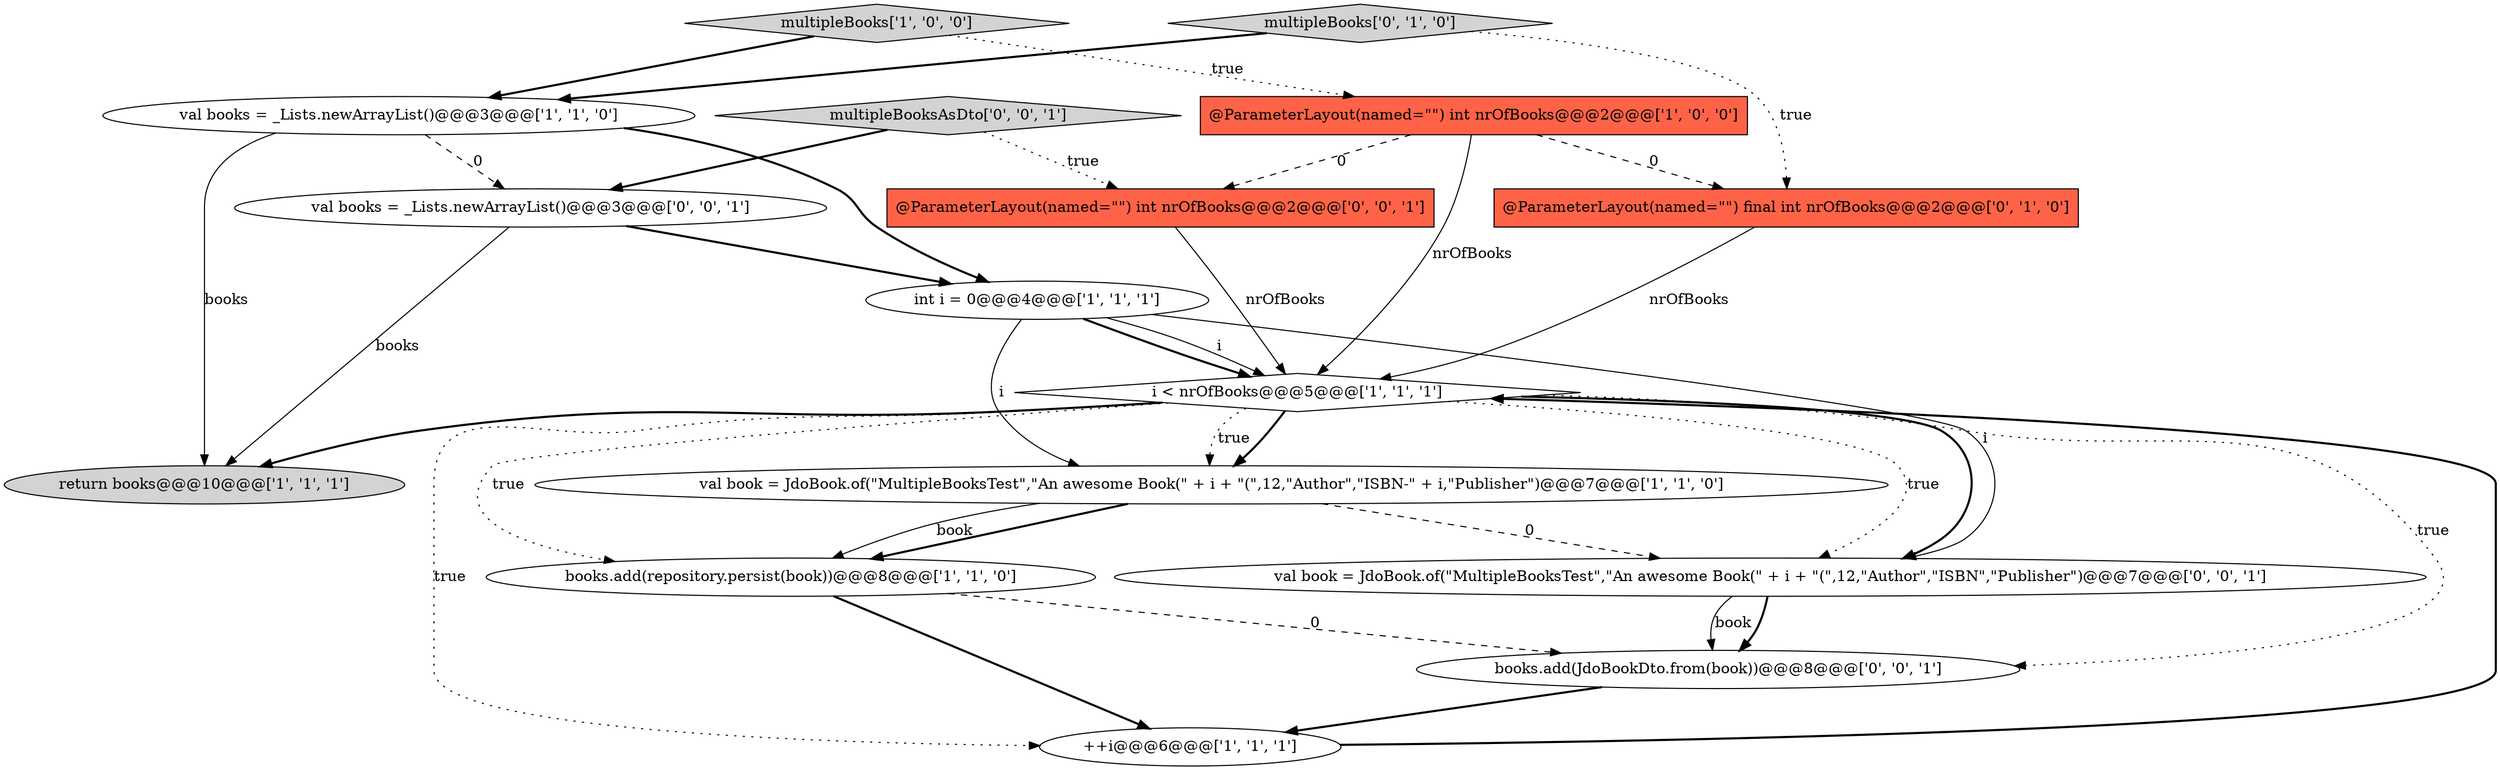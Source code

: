 digraph {
9 [style = filled, label = "@ParameterLayout(named=\"\") final int nrOfBooks@@@2@@@['0', '1', '0']", fillcolor = tomato, shape = box image = "AAA1AAABBB2BBB"];
10 [style = filled, label = "multipleBooks['0', '1', '0']", fillcolor = lightgray, shape = diamond image = "AAA0AAABBB2BBB"];
6 [style = filled, label = "books.add(repository.persist(book))@@@8@@@['1', '1', '0']", fillcolor = white, shape = ellipse image = "AAA0AAABBB1BBB"];
3 [style = filled, label = "val book = JdoBook.of(\"MultipleBooksTest\",\"An awesome Book(\" + i + \"(\",12,\"Author\",\"ISBN-\" + i,\"Publisher\")@@@7@@@['1', '1', '0']", fillcolor = white, shape = ellipse image = "AAA0AAABBB1BBB"];
5 [style = filled, label = "return books@@@10@@@['1', '1', '1']", fillcolor = lightgray, shape = ellipse image = "AAA0AAABBB1BBB"];
0 [style = filled, label = "++i@@@6@@@['1', '1', '1']", fillcolor = white, shape = ellipse image = "AAA0AAABBB1BBB"];
11 [style = filled, label = "@ParameterLayout(named=\"\") int nrOfBooks@@@2@@@['0', '0', '1']", fillcolor = tomato, shape = box image = "AAA0AAABBB3BBB"];
13 [style = filled, label = "books.add(JdoBookDto.from(book))@@@8@@@['0', '0', '1']", fillcolor = white, shape = ellipse image = "AAA0AAABBB3BBB"];
15 [style = filled, label = "val book = JdoBook.of(\"MultipleBooksTest\",\"An awesome Book(\" + i + \"(\",12,\"Author\",\"ISBN\",\"Publisher\")@@@7@@@['0', '0', '1']", fillcolor = white, shape = ellipse image = "AAA0AAABBB3BBB"];
7 [style = filled, label = "int i = 0@@@4@@@['1', '1', '1']", fillcolor = white, shape = ellipse image = "AAA0AAABBB1BBB"];
12 [style = filled, label = "val books = _Lists.newArrayList()@@@3@@@['0', '0', '1']", fillcolor = white, shape = ellipse image = "AAA0AAABBB3BBB"];
4 [style = filled, label = "@ParameterLayout(named=\"\") int nrOfBooks@@@2@@@['1', '0', '0']", fillcolor = tomato, shape = box image = "AAA1AAABBB1BBB"];
14 [style = filled, label = "multipleBooksAsDto['0', '0', '1']", fillcolor = lightgray, shape = diamond image = "AAA0AAABBB3BBB"];
2 [style = filled, label = "val books = _Lists.newArrayList()@@@3@@@['1', '1', '0']", fillcolor = white, shape = ellipse image = "AAA0AAABBB1BBB"];
1 [style = filled, label = "i < nrOfBooks@@@5@@@['1', '1', '1']", fillcolor = white, shape = diamond image = "AAA0AAABBB1BBB"];
8 [style = filled, label = "multipleBooks['1', '0', '0']", fillcolor = lightgray, shape = diamond image = "AAA0AAABBB1BBB"];
1->5 [style = bold, label=""];
15->13 [style = bold, label=""];
7->1 [style = bold, label=""];
12->5 [style = solid, label="books"];
7->3 [style = solid, label="i"];
9->1 [style = solid, label="nrOfBooks"];
1->15 [style = bold, label=""];
7->1 [style = solid, label="i"];
1->3 [style = bold, label=""];
3->6 [style = bold, label=""];
6->0 [style = bold, label=""];
7->15 [style = solid, label="i"];
10->9 [style = dotted, label="true"];
8->4 [style = dotted, label="true"];
12->7 [style = bold, label=""];
1->3 [style = dotted, label="true"];
3->6 [style = solid, label="book"];
1->13 [style = dotted, label="true"];
4->9 [style = dashed, label="0"];
2->12 [style = dashed, label="0"];
2->5 [style = solid, label="books"];
6->13 [style = dashed, label="0"];
8->2 [style = bold, label=""];
0->1 [style = bold, label=""];
1->15 [style = dotted, label="true"];
14->12 [style = bold, label=""];
3->15 [style = dashed, label="0"];
14->11 [style = dotted, label="true"];
1->6 [style = dotted, label="true"];
10->2 [style = bold, label=""];
1->0 [style = dotted, label="true"];
4->1 [style = solid, label="nrOfBooks"];
2->7 [style = bold, label=""];
4->11 [style = dashed, label="0"];
15->13 [style = solid, label="book"];
11->1 [style = solid, label="nrOfBooks"];
13->0 [style = bold, label=""];
}
